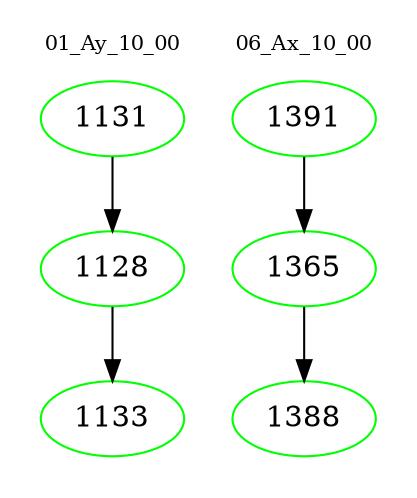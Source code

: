 digraph{
subgraph cluster_0 {
color = white
label = "01_Ay_10_00";
fontsize=10;
T0_1131 [label="1131", color="green"]
T0_1131 -> T0_1128 [color="black"]
T0_1128 [label="1128", color="green"]
T0_1128 -> T0_1133 [color="black"]
T0_1133 [label="1133", color="green"]
}
subgraph cluster_1 {
color = white
label = "06_Ax_10_00";
fontsize=10;
T1_1391 [label="1391", color="green"]
T1_1391 -> T1_1365 [color="black"]
T1_1365 [label="1365", color="green"]
T1_1365 -> T1_1388 [color="black"]
T1_1388 [label="1388", color="green"]
}
}
